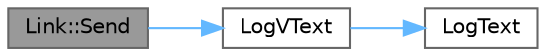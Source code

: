 digraph "Link::Send"
{
 // LATEX_PDF_SIZE
  bgcolor="transparent";
  edge [fontname=Helvetica,fontsize=10,labelfontname=Helvetica,labelfontsize=10];
  node [fontname=Helvetica,fontsize=10,shape=box,height=0.2,width=0.4];
  rankdir="LR";
  Node1 [id="Node000001",label="Link::Send",height=0.2,width=0.4,color="gray40", fillcolor="grey60", style="filled", fontcolor="black",tooltip="Sends dataLen bytes from byteBuffer to the linked peer. This a blocking complete send."];
  Node1 -> Node2 [id="edge1_Node000001_Node000002",color="steelblue1",style="solid",tooltip=" "];
  Node2 [id="Node000002",label="LogVText",height=0.2,width=0.4,color="grey40", fillcolor="white", style="filled",URL="$log2reporter_8c.html#a5e1aa3e4ebff4a98212651cae466756e",tooltip=" "];
  Node2 -> Node3 [id="edge2_Node000002_Node000003",color="steelblue1",style="solid",tooltip=" "];
  Node3 [id="Node000003",label="LogText",height=0.2,width=0.4,color="grey40", fillcolor="white", style="filled",URL="$log2reporter_8c.html#adc647e2de83a0fbf4741a13e7a08d2b4",tooltip=" "];
}

